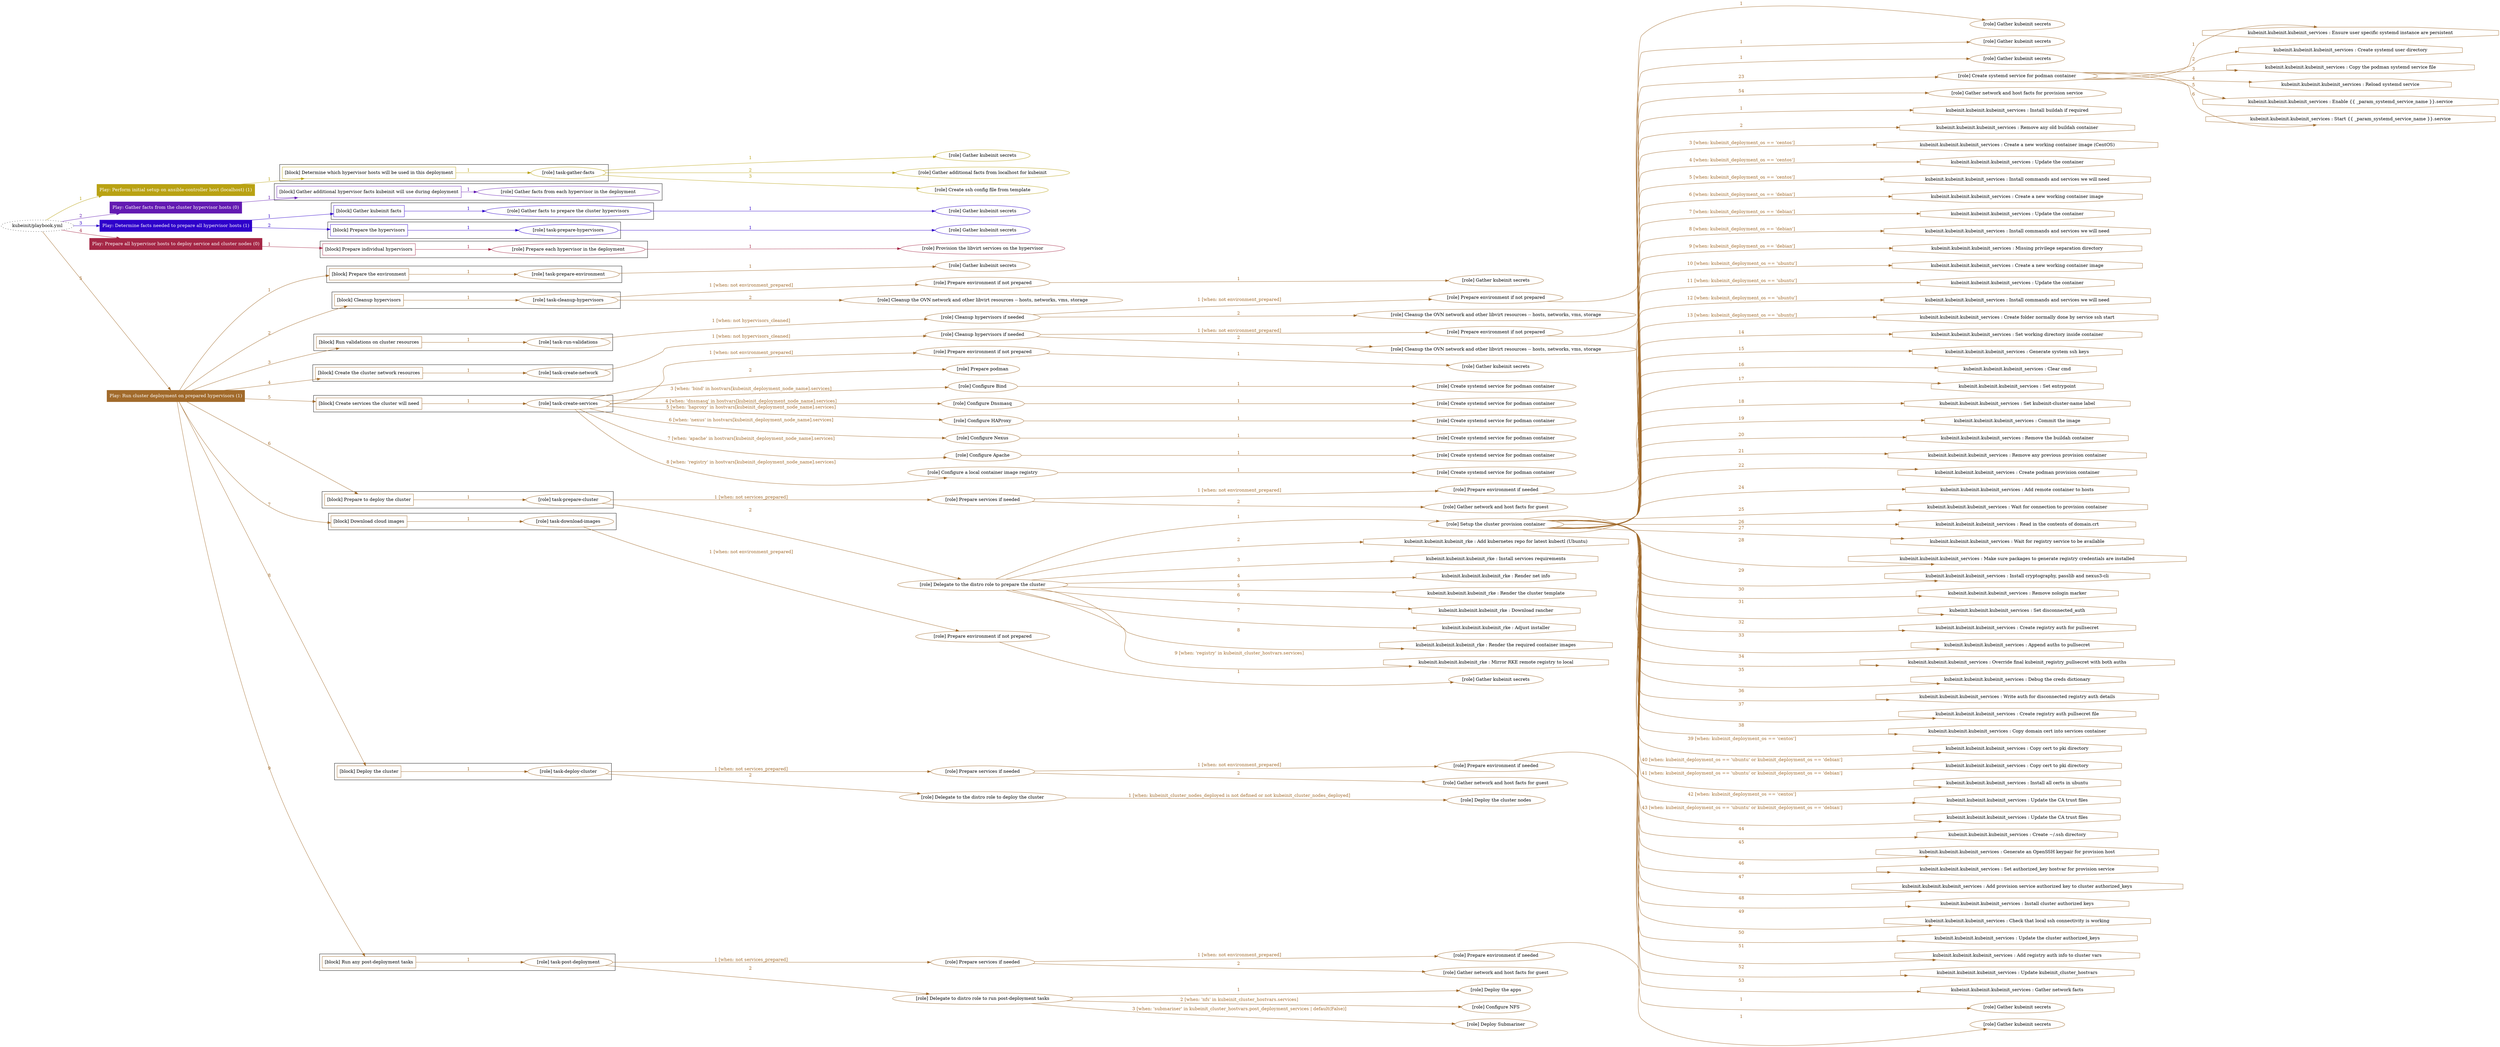 digraph {
	graph [concentrate=true ordering=in rankdir=LR ratio=fill]
	edge [esep=5 sep=10]
	"kubeinit/playbook.yml" [URL="/home/runner/work/kubeinit/kubeinit/kubeinit/playbook.yml" id=playbook_d996168f style=dotted]
	play_2cc9d1bf [label="Play: Perform initial setup on ansible-controller host (localhost) (1)" URL="/home/runner/work/kubeinit/kubeinit/kubeinit/playbook.yml" color="#b9a213" fontcolor="#ffffff" id=play_2cc9d1bf shape=box style=filled tooltip=localhost]
	"kubeinit/playbook.yml" -> play_2cc9d1bf [label="1 " color="#b9a213" fontcolor="#b9a213" id=edge_d0b0fdfc labeltooltip="1 " tooltip="1 "]
	subgraph "Gather kubeinit secrets" {
		role_135952b1 [label="[role] Gather kubeinit secrets" URL="/home/runner/.ansible/collections/ansible_collections/kubeinit/kubeinit/roles/kubeinit_prepare/tasks/build_hypervisors_group.yml" color="#b9a213" id=role_135952b1 tooltip="Gather kubeinit secrets"]
	}
	subgraph "Gather additional facts from localhost for kubeinit" {
		role_ad12544d [label="[role] Gather additional facts from localhost for kubeinit" URL="/home/runner/.ansible/collections/ansible_collections/kubeinit/kubeinit/roles/kubeinit_prepare/tasks/build_hypervisors_group.yml" color="#b9a213" id=role_ad12544d tooltip="Gather additional facts from localhost for kubeinit"]
	}
	subgraph "Create ssh config file from template" {
		role_5c0b5c28 [label="[role] Create ssh config file from template" URL="/home/runner/.ansible/collections/ansible_collections/kubeinit/kubeinit/roles/kubeinit_prepare/tasks/build_hypervisors_group.yml" color="#b9a213" id=role_5c0b5c28 tooltip="Create ssh config file from template"]
	}
	subgraph "task-gather-facts" {
		role_5ebf2e0c [label="[role] task-gather-facts" URL="/home/runner/work/kubeinit/kubeinit/kubeinit/playbook.yml" color="#b9a213" id=role_5ebf2e0c tooltip="task-gather-facts"]
		role_5ebf2e0c -> role_135952b1 [label="1 " color="#b9a213" fontcolor="#b9a213" id=edge_975c9e28 labeltooltip="1 " tooltip="1 "]
		role_5ebf2e0c -> role_ad12544d [label="2 " color="#b9a213" fontcolor="#b9a213" id=edge_e60bca17 labeltooltip="2 " tooltip="2 "]
		role_5ebf2e0c -> role_5c0b5c28 [label="3 " color="#b9a213" fontcolor="#b9a213" id=edge_1c5c2e61 labeltooltip="3 " tooltip="3 "]
	}
	subgraph "Play: Perform initial setup on ansible-controller host (localhost) (1)" {
		play_2cc9d1bf -> block_24299895 [label=1 color="#b9a213" fontcolor="#b9a213" id=edge_321006d0 labeltooltip=1 tooltip=1]
		subgraph cluster_block_24299895 {
			block_24299895 [label="[block] Determine which hypervisor hosts will be used in this deployment" URL="/home/runner/work/kubeinit/kubeinit/kubeinit/playbook.yml" color="#b9a213" id=block_24299895 labeltooltip="Determine which hypervisor hosts will be used in this deployment" shape=box tooltip="Determine which hypervisor hosts will be used in this deployment"]
			block_24299895 -> role_5ebf2e0c [label="1 " color="#b9a213" fontcolor="#b9a213" id=edge_5e0e6c38 labeltooltip="1 " tooltip="1 "]
		}
	}
	play_1fffb095 [label="Play: Gather facts from the cluster hypervisor hosts (0)" URL="/home/runner/work/kubeinit/kubeinit/kubeinit/playbook.yml" color="#631ab2" fontcolor="#ffffff" id=play_1fffb095 shape=box style=filled tooltip="Play: Gather facts from the cluster hypervisor hosts (0)"]
	"kubeinit/playbook.yml" -> play_1fffb095 [label="2 " color="#631ab2" fontcolor="#631ab2" id=edge_48a28270 labeltooltip="2 " tooltip="2 "]
	subgraph "Gather facts from each hypervisor in the deployment" {
		role_28d33257 [label="[role] Gather facts from each hypervisor in the deployment" URL="/home/runner/work/kubeinit/kubeinit/kubeinit/playbook.yml" color="#631ab2" id=role_28d33257 tooltip="Gather facts from each hypervisor in the deployment"]
	}
	subgraph "Play: Gather facts from the cluster hypervisor hosts (0)" {
		play_1fffb095 -> block_141b6baf [label=1 color="#631ab2" fontcolor="#631ab2" id=edge_048ac364 labeltooltip=1 tooltip=1]
		subgraph cluster_block_141b6baf {
			block_141b6baf [label="[block] Gather additional hypervisor facts kubeinit will use during deployment" URL="/home/runner/work/kubeinit/kubeinit/kubeinit/playbook.yml" color="#631ab2" id=block_141b6baf labeltooltip="Gather additional hypervisor facts kubeinit will use during deployment" shape=box tooltip="Gather additional hypervisor facts kubeinit will use during deployment"]
			block_141b6baf -> role_28d33257 [label="1 " color="#631ab2" fontcolor="#631ab2" id=edge_472757dd labeltooltip="1 " tooltip="1 "]
		}
	}
	play_682b0109 [label="Play: Determine facts needed to prepare all hypervisor hosts (1)" URL="/home/runner/work/kubeinit/kubeinit/kubeinit/playbook.yml" color="#2e01cb" fontcolor="#ffffff" id=play_682b0109 shape=box style=filled tooltip=localhost]
	"kubeinit/playbook.yml" -> play_682b0109 [label="3 " color="#2e01cb" fontcolor="#2e01cb" id=edge_f3745fdb labeltooltip="3 " tooltip="3 "]
	subgraph "Gather kubeinit secrets" {
		role_3771ea38 [label="[role] Gather kubeinit secrets" URL="/home/runner/.ansible/collections/ansible_collections/kubeinit/kubeinit/roles/kubeinit_prepare/tasks/gather_kubeinit_facts.yml" color="#2e01cb" id=role_3771ea38 tooltip="Gather kubeinit secrets"]
	}
	subgraph "Gather facts to prepare the cluster hypervisors" {
		role_7e752ac9 [label="[role] Gather facts to prepare the cluster hypervisors" URL="/home/runner/work/kubeinit/kubeinit/kubeinit/playbook.yml" color="#2e01cb" id=role_7e752ac9 tooltip="Gather facts to prepare the cluster hypervisors"]
		role_7e752ac9 -> role_3771ea38 [label="1 " color="#2e01cb" fontcolor="#2e01cb" id=edge_2ee3e433 labeltooltip="1 " tooltip="1 "]
	}
	subgraph "Gather kubeinit secrets" {
		role_bb277d26 [label="[role] Gather kubeinit secrets" URL="/home/runner/.ansible/collections/ansible_collections/kubeinit/kubeinit/roles/kubeinit_prepare/tasks/gather_kubeinit_facts.yml" color="#2e01cb" id=role_bb277d26 tooltip="Gather kubeinit secrets"]
	}
	subgraph "task-prepare-hypervisors" {
		role_67136468 [label="[role] task-prepare-hypervisors" URL="/home/runner/work/kubeinit/kubeinit/kubeinit/playbook.yml" color="#2e01cb" id=role_67136468 tooltip="task-prepare-hypervisors"]
		role_67136468 -> role_bb277d26 [label="1 " color="#2e01cb" fontcolor="#2e01cb" id=edge_69594aec labeltooltip="1 " tooltip="1 "]
	}
	subgraph "Play: Determine facts needed to prepare all hypervisor hosts (1)" {
		play_682b0109 -> block_35e263b8 [label=1 color="#2e01cb" fontcolor="#2e01cb" id=edge_72e84c8f labeltooltip=1 tooltip=1]
		subgraph cluster_block_35e263b8 {
			block_35e263b8 [label="[block] Gather kubeinit facts" URL="/home/runner/work/kubeinit/kubeinit/kubeinit/playbook.yml" color="#2e01cb" id=block_35e263b8 labeltooltip="Gather kubeinit facts" shape=box tooltip="Gather kubeinit facts"]
			block_35e263b8 -> role_7e752ac9 [label="1 " color="#2e01cb" fontcolor="#2e01cb" id=edge_37da9909 labeltooltip="1 " tooltip="1 "]
		}
		play_682b0109 -> block_012afe79 [label=2 color="#2e01cb" fontcolor="#2e01cb" id=edge_c6a33ad9 labeltooltip=2 tooltip=2]
		subgraph cluster_block_012afe79 {
			block_012afe79 [label="[block] Prepare the hypervisors" URL="/home/runner/work/kubeinit/kubeinit/kubeinit/playbook.yml" color="#2e01cb" id=block_012afe79 labeltooltip="Prepare the hypervisors" shape=box tooltip="Prepare the hypervisors"]
			block_012afe79 -> role_67136468 [label="1 " color="#2e01cb" fontcolor="#2e01cb" id=edge_a488c9ef labeltooltip="1 " tooltip="1 "]
		}
	}
	play_f4b686f4 [label="Play: Prepare all hypervisor hosts to deploy service and cluster nodes (0)" URL="/home/runner/work/kubeinit/kubeinit/kubeinit/playbook.yml" color="#a52746" fontcolor="#ffffff" id=play_f4b686f4 shape=box style=filled tooltip="Play: Prepare all hypervisor hosts to deploy service and cluster nodes (0)"]
	"kubeinit/playbook.yml" -> play_f4b686f4 [label="4 " color="#a52746" fontcolor="#a52746" id=edge_bc103c69 labeltooltip="4 " tooltip="4 "]
	subgraph "Provision the libvirt services on the hypervisor" {
		role_c8bbafe4 [label="[role] Provision the libvirt services on the hypervisor" URL="/home/runner/.ansible/collections/ansible_collections/kubeinit/kubeinit/roles/kubeinit_prepare/tasks/prepare_hypervisor.yml" color="#a52746" id=role_c8bbafe4 tooltip="Provision the libvirt services on the hypervisor"]
	}
	subgraph "Prepare each hypervisor in the deployment" {
		role_38e1adc7 [label="[role] Prepare each hypervisor in the deployment" URL="/home/runner/work/kubeinit/kubeinit/kubeinit/playbook.yml" color="#a52746" id=role_38e1adc7 tooltip="Prepare each hypervisor in the deployment"]
		role_38e1adc7 -> role_c8bbafe4 [label="1 " color="#a52746" fontcolor="#a52746" id=edge_6ce238a9 labeltooltip="1 " tooltip="1 "]
	}
	subgraph "Play: Prepare all hypervisor hosts to deploy service and cluster nodes (0)" {
		play_f4b686f4 -> block_926a314b [label=1 color="#a52746" fontcolor="#a52746" id=edge_6d4d3ac5 labeltooltip=1 tooltip=1]
		subgraph cluster_block_926a314b {
			block_926a314b [label="[block] Prepare individual hypervisors" URL="/home/runner/work/kubeinit/kubeinit/kubeinit/playbook.yml" color="#a52746" id=block_926a314b labeltooltip="Prepare individual hypervisors" shape=box tooltip="Prepare individual hypervisors"]
			block_926a314b -> role_38e1adc7 [label="1 " color="#a52746" fontcolor="#a52746" id=edge_be86e21d labeltooltip="1 " tooltip="1 "]
		}
	}
	play_7dfc3313 [label="Play: Run cluster deployment on prepared hypervisors (1)" URL="/home/runner/work/kubeinit/kubeinit/kubeinit/playbook.yml" color="#a16a2b" fontcolor="#ffffff" id=play_7dfc3313 shape=box style=filled tooltip=localhost]
	"kubeinit/playbook.yml" -> play_7dfc3313 [label="5 " color="#a16a2b" fontcolor="#a16a2b" id=edge_7771d680 labeltooltip="5 " tooltip="5 "]
	subgraph "Gather kubeinit secrets" {
		role_01d8f043 [label="[role] Gather kubeinit secrets" URL="/home/runner/.ansible/collections/ansible_collections/kubeinit/kubeinit/roles/kubeinit_prepare/tasks/gather_kubeinit_facts.yml" color="#a16a2b" id=role_01d8f043 tooltip="Gather kubeinit secrets"]
	}
	subgraph "task-prepare-environment" {
		role_852bc345 [label="[role] task-prepare-environment" URL="/home/runner/work/kubeinit/kubeinit/kubeinit/playbook.yml" color="#a16a2b" id=role_852bc345 tooltip="task-prepare-environment"]
		role_852bc345 -> role_01d8f043 [label="1 " color="#a16a2b" fontcolor="#a16a2b" id=edge_89a349e0 labeltooltip="1 " tooltip="1 "]
	}
	subgraph "Gather kubeinit secrets" {
		role_3b505489 [label="[role] Gather kubeinit secrets" URL="/home/runner/.ansible/collections/ansible_collections/kubeinit/kubeinit/roles/kubeinit_prepare/tasks/gather_kubeinit_facts.yml" color="#a16a2b" id=role_3b505489 tooltip="Gather kubeinit secrets"]
	}
	subgraph "Prepare environment if not prepared" {
		role_945daea7 [label="[role] Prepare environment if not prepared" URL="/home/runner/.ansible/collections/ansible_collections/kubeinit/kubeinit/roles/kubeinit_prepare/tasks/cleanup_hypervisors.yml" color="#a16a2b" id=role_945daea7 tooltip="Prepare environment if not prepared"]
		role_945daea7 -> role_3b505489 [label="1 " color="#a16a2b" fontcolor="#a16a2b" id=edge_35faf59a labeltooltip="1 " tooltip="1 "]
	}
	subgraph "Cleanup the OVN network and other libvirt resources -- hosts, networks, vms, storage" {
		role_2628b6e3 [label="[role] Cleanup the OVN network and other libvirt resources -- hosts, networks, vms, storage" URL="/home/runner/.ansible/collections/ansible_collections/kubeinit/kubeinit/roles/kubeinit_prepare/tasks/cleanup_hypervisors.yml" color="#a16a2b" id=role_2628b6e3 tooltip="Cleanup the OVN network and other libvirt resources -- hosts, networks, vms, storage"]
	}
	subgraph "task-cleanup-hypervisors" {
		role_a9cb6baa [label="[role] task-cleanup-hypervisors" URL="/home/runner/work/kubeinit/kubeinit/kubeinit/playbook.yml" color="#a16a2b" id=role_a9cb6baa tooltip="task-cleanup-hypervisors"]
		role_a9cb6baa -> role_945daea7 [label="1 [when: not environment_prepared]" color="#a16a2b" fontcolor="#a16a2b" id=edge_f08a971d labeltooltip="1 [when: not environment_prepared]" tooltip="1 [when: not environment_prepared]"]
		role_a9cb6baa -> role_2628b6e3 [label="2 " color="#a16a2b" fontcolor="#a16a2b" id=edge_df470b79 labeltooltip="2 " tooltip="2 "]
	}
	subgraph "Gather kubeinit secrets" {
		role_6c4845f6 [label="[role] Gather kubeinit secrets" URL="/home/runner/.ansible/collections/ansible_collections/kubeinit/kubeinit/roles/kubeinit_prepare/tasks/gather_kubeinit_facts.yml" color="#a16a2b" id=role_6c4845f6 tooltip="Gather kubeinit secrets"]
	}
	subgraph "Prepare environment if not prepared" {
		role_aaa9db6c [label="[role] Prepare environment if not prepared" URL="/home/runner/.ansible/collections/ansible_collections/kubeinit/kubeinit/roles/kubeinit_prepare/tasks/cleanup_hypervisors.yml" color="#a16a2b" id=role_aaa9db6c tooltip="Prepare environment if not prepared"]
		role_aaa9db6c -> role_6c4845f6 [label="1 " color="#a16a2b" fontcolor="#a16a2b" id=edge_29278cf0 labeltooltip="1 " tooltip="1 "]
	}
	subgraph "Cleanup the OVN network and other libvirt resources -- hosts, networks, vms, storage" {
		role_da709cad [label="[role] Cleanup the OVN network and other libvirt resources -- hosts, networks, vms, storage" URL="/home/runner/.ansible/collections/ansible_collections/kubeinit/kubeinit/roles/kubeinit_prepare/tasks/cleanup_hypervisors.yml" color="#a16a2b" id=role_da709cad tooltip="Cleanup the OVN network and other libvirt resources -- hosts, networks, vms, storage"]
	}
	subgraph "Cleanup hypervisors if needed" {
		role_e549365a [label="[role] Cleanup hypervisors if needed" URL="/home/runner/.ansible/collections/ansible_collections/kubeinit/kubeinit/roles/kubeinit_validations/tasks/main.yml" color="#a16a2b" id=role_e549365a tooltip="Cleanup hypervisors if needed"]
		role_e549365a -> role_aaa9db6c [label="1 [when: not environment_prepared]" color="#a16a2b" fontcolor="#a16a2b" id=edge_8b632bbb labeltooltip="1 [when: not environment_prepared]" tooltip="1 [when: not environment_prepared]"]
		role_e549365a -> role_da709cad [label="2 " color="#a16a2b" fontcolor="#a16a2b" id=edge_76f2db30 labeltooltip="2 " tooltip="2 "]
	}
	subgraph "task-run-validations" {
		role_91a48db4 [label="[role] task-run-validations" URL="/home/runner/work/kubeinit/kubeinit/kubeinit/playbook.yml" color="#a16a2b" id=role_91a48db4 tooltip="task-run-validations"]
		role_91a48db4 -> role_e549365a [label="1 [when: not hypervisors_cleaned]" color="#a16a2b" fontcolor="#a16a2b" id=edge_bec80672 labeltooltip="1 [when: not hypervisors_cleaned]" tooltip="1 [when: not hypervisors_cleaned]"]
	}
	subgraph "Gather kubeinit secrets" {
		role_a83baa5c [label="[role] Gather kubeinit secrets" URL="/home/runner/.ansible/collections/ansible_collections/kubeinit/kubeinit/roles/kubeinit_prepare/tasks/gather_kubeinit_facts.yml" color="#a16a2b" id=role_a83baa5c tooltip="Gather kubeinit secrets"]
	}
	subgraph "Prepare environment if not prepared" {
		role_ba6854d9 [label="[role] Prepare environment if not prepared" URL="/home/runner/.ansible/collections/ansible_collections/kubeinit/kubeinit/roles/kubeinit_prepare/tasks/cleanup_hypervisors.yml" color="#a16a2b" id=role_ba6854d9 tooltip="Prepare environment if not prepared"]
		role_ba6854d9 -> role_a83baa5c [label="1 " color="#a16a2b" fontcolor="#a16a2b" id=edge_df69e876 labeltooltip="1 " tooltip="1 "]
	}
	subgraph "Cleanup the OVN network and other libvirt resources -- hosts, networks, vms, storage" {
		role_5b6cda92 [label="[role] Cleanup the OVN network and other libvirt resources -- hosts, networks, vms, storage" URL="/home/runner/.ansible/collections/ansible_collections/kubeinit/kubeinit/roles/kubeinit_prepare/tasks/cleanup_hypervisors.yml" color="#a16a2b" id=role_5b6cda92 tooltip="Cleanup the OVN network and other libvirt resources -- hosts, networks, vms, storage"]
	}
	subgraph "Cleanup hypervisors if needed" {
		role_c2fb2d5a [label="[role] Cleanup hypervisors if needed" URL="/home/runner/.ansible/collections/ansible_collections/kubeinit/kubeinit/roles/kubeinit_libvirt/tasks/create_network.yml" color="#a16a2b" id=role_c2fb2d5a tooltip="Cleanup hypervisors if needed"]
		role_c2fb2d5a -> role_ba6854d9 [label="1 [when: not environment_prepared]" color="#a16a2b" fontcolor="#a16a2b" id=edge_84c79c3c labeltooltip="1 [when: not environment_prepared]" tooltip="1 [when: not environment_prepared]"]
		role_c2fb2d5a -> role_5b6cda92 [label="2 " color="#a16a2b" fontcolor="#a16a2b" id=edge_f052d0a6 labeltooltip="2 " tooltip="2 "]
	}
	subgraph "task-create-network" {
		role_657e1448 [label="[role] task-create-network" URL="/home/runner/work/kubeinit/kubeinit/kubeinit/playbook.yml" color="#a16a2b" id=role_657e1448 tooltip="task-create-network"]
		role_657e1448 -> role_c2fb2d5a [label="1 [when: not hypervisors_cleaned]" color="#a16a2b" fontcolor="#a16a2b" id=edge_be1c61fa labeltooltip="1 [when: not hypervisors_cleaned]" tooltip="1 [when: not hypervisors_cleaned]"]
	}
	subgraph "Gather kubeinit secrets" {
		role_2664a49b [label="[role] Gather kubeinit secrets" URL="/home/runner/.ansible/collections/ansible_collections/kubeinit/kubeinit/roles/kubeinit_prepare/tasks/gather_kubeinit_facts.yml" color="#a16a2b" id=role_2664a49b tooltip="Gather kubeinit secrets"]
	}
	subgraph "Prepare environment if not prepared" {
		role_88afbb62 [label="[role] Prepare environment if not prepared" URL="/home/runner/.ansible/collections/ansible_collections/kubeinit/kubeinit/roles/kubeinit_services/tasks/main.yml" color="#a16a2b" id=role_88afbb62 tooltip="Prepare environment if not prepared"]
		role_88afbb62 -> role_2664a49b [label="1 " color="#a16a2b" fontcolor="#a16a2b" id=edge_90a15262 labeltooltip="1 " tooltip="1 "]
	}
	subgraph "Prepare podman" {
		role_ca8943c0 [label="[role] Prepare podman" URL="/home/runner/.ansible/collections/ansible_collections/kubeinit/kubeinit/roles/kubeinit_services/tasks/00_create_service_pod.yml" color="#a16a2b" id=role_ca8943c0 tooltip="Prepare podman"]
	}
	subgraph "Create systemd service for podman container" {
		role_9c6794da [label="[role] Create systemd service for podman container" URL="/home/runner/.ansible/collections/ansible_collections/kubeinit/kubeinit/roles/kubeinit_bind/tasks/main.yml" color="#a16a2b" id=role_9c6794da tooltip="Create systemd service for podman container"]
	}
	subgraph "Configure Bind" {
		role_2bd6b6a1 [label="[role] Configure Bind" URL="/home/runner/.ansible/collections/ansible_collections/kubeinit/kubeinit/roles/kubeinit_services/tasks/start_services_containers.yml" color="#a16a2b" id=role_2bd6b6a1 tooltip="Configure Bind"]
		role_2bd6b6a1 -> role_9c6794da [label="1 " color="#a16a2b" fontcolor="#a16a2b" id=edge_26500857 labeltooltip="1 " tooltip="1 "]
	}
	subgraph "Create systemd service for podman container" {
		role_5829d631 [label="[role] Create systemd service for podman container" URL="/home/runner/.ansible/collections/ansible_collections/kubeinit/kubeinit/roles/kubeinit_dnsmasq/tasks/main.yml" color="#a16a2b" id=role_5829d631 tooltip="Create systemd service for podman container"]
	}
	subgraph "Configure Dnsmasq" {
		role_e4c35bec [label="[role] Configure Dnsmasq" URL="/home/runner/.ansible/collections/ansible_collections/kubeinit/kubeinit/roles/kubeinit_services/tasks/start_services_containers.yml" color="#a16a2b" id=role_e4c35bec tooltip="Configure Dnsmasq"]
		role_e4c35bec -> role_5829d631 [label="1 " color="#a16a2b" fontcolor="#a16a2b" id=edge_a60a676f labeltooltip="1 " tooltip="1 "]
	}
	subgraph "Create systemd service for podman container" {
		role_a6a50ccc [label="[role] Create systemd service for podman container" URL="/home/runner/.ansible/collections/ansible_collections/kubeinit/kubeinit/roles/kubeinit_haproxy/tasks/main.yml" color="#a16a2b" id=role_a6a50ccc tooltip="Create systemd service for podman container"]
	}
	subgraph "Configure HAProxy" {
		role_9496b817 [label="[role] Configure HAProxy" URL="/home/runner/.ansible/collections/ansible_collections/kubeinit/kubeinit/roles/kubeinit_services/tasks/start_services_containers.yml" color="#a16a2b" id=role_9496b817 tooltip="Configure HAProxy"]
		role_9496b817 -> role_a6a50ccc [label="1 " color="#a16a2b" fontcolor="#a16a2b" id=edge_ee96b08e labeltooltip="1 " tooltip="1 "]
	}
	subgraph "Create systemd service for podman container" {
		role_decc0ebe [label="[role] Create systemd service for podman container" URL="/home/runner/.ansible/collections/ansible_collections/kubeinit/kubeinit/roles/kubeinit_nexus/tasks/main.yml" color="#a16a2b" id=role_decc0ebe tooltip="Create systemd service for podman container"]
	}
	subgraph "Configure Nexus" {
		role_058697c2 [label="[role] Configure Nexus" URL="/home/runner/.ansible/collections/ansible_collections/kubeinit/kubeinit/roles/kubeinit_services/tasks/start_services_containers.yml" color="#a16a2b" id=role_058697c2 tooltip="Configure Nexus"]
		role_058697c2 -> role_decc0ebe [label="1 " color="#a16a2b" fontcolor="#a16a2b" id=edge_d75ed9e1 labeltooltip="1 " tooltip="1 "]
	}
	subgraph "Create systemd service for podman container" {
		role_1729174a [label="[role] Create systemd service for podman container" URL="/home/runner/.ansible/collections/ansible_collections/kubeinit/kubeinit/roles/kubeinit_apache/tasks/main.yml" color="#a16a2b" id=role_1729174a tooltip="Create systemd service for podman container"]
	}
	subgraph "Configure Apache" {
		role_a070877b [label="[role] Configure Apache" URL="/home/runner/.ansible/collections/ansible_collections/kubeinit/kubeinit/roles/kubeinit_services/tasks/start_services_containers.yml" color="#a16a2b" id=role_a070877b tooltip="Configure Apache"]
		role_a070877b -> role_1729174a [label="1 " color="#a16a2b" fontcolor="#a16a2b" id=edge_cb2f3774 labeltooltip="1 " tooltip="1 "]
	}
	subgraph "Create systemd service for podman container" {
		role_34a97a1f [label="[role] Create systemd service for podman container" URL="/home/runner/.ansible/collections/ansible_collections/kubeinit/kubeinit/roles/kubeinit_registry/tasks/main.yml" color="#a16a2b" id=role_34a97a1f tooltip="Create systemd service for podman container"]
	}
	subgraph "Configure a local container image registry" {
		role_01995113 [label="[role] Configure a local container image registry" URL="/home/runner/.ansible/collections/ansible_collections/kubeinit/kubeinit/roles/kubeinit_services/tasks/start_services_containers.yml" color="#a16a2b" id=role_01995113 tooltip="Configure a local container image registry"]
		role_01995113 -> role_34a97a1f [label="1 " color="#a16a2b" fontcolor="#a16a2b" id=edge_961a65cd labeltooltip="1 " tooltip="1 "]
	}
	subgraph "task-create-services" {
		role_e246c554 [label="[role] task-create-services" URL="/home/runner/work/kubeinit/kubeinit/kubeinit/playbook.yml" color="#a16a2b" id=role_e246c554 tooltip="task-create-services"]
		role_e246c554 -> role_88afbb62 [label="1 [when: not environment_prepared]" color="#a16a2b" fontcolor="#a16a2b" id=edge_fc4434eb labeltooltip="1 [when: not environment_prepared]" tooltip="1 [when: not environment_prepared]"]
		role_e246c554 -> role_ca8943c0 [label="2 " color="#a16a2b" fontcolor="#a16a2b" id=edge_7e560ef2 labeltooltip="2 " tooltip="2 "]
		role_e246c554 -> role_2bd6b6a1 [label="3 [when: 'bind' in hostvars[kubeinit_deployment_node_name].services]" color="#a16a2b" fontcolor="#a16a2b" id=edge_0b4186a0 labeltooltip="3 [when: 'bind' in hostvars[kubeinit_deployment_node_name].services]" tooltip="3 [when: 'bind' in hostvars[kubeinit_deployment_node_name].services]"]
		role_e246c554 -> role_e4c35bec [label="4 [when: 'dnsmasq' in hostvars[kubeinit_deployment_node_name].services]" color="#a16a2b" fontcolor="#a16a2b" id=edge_fb73c4df labeltooltip="4 [when: 'dnsmasq' in hostvars[kubeinit_deployment_node_name].services]" tooltip="4 [when: 'dnsmasq' in hostvars[kubeinit_deployment_node_name].services]"]
		role_e246c554 -> role_9496b817 [label="5 [when: 'haproxy' in hostvars[kubeinit_deployment_node_name].services]" color="#a16a2b" fontcolor="#a16a2b" id=edge_5a1bfd2f labeltooltip="5 [when: 'haproxy' in hostvars[kubeinit_deployment_node_name].services]" tooltip="5 [when: 'haproxy' in hostvars[kubeinit_deployment_node_name].services]"]
		role_e246c554 -> role_058697c2 [label="6 [when: 'nexus' in hostvars[kubeinit_deployment_node_name].services]" color="#a16a2b" fontcolor="#a16a2b" id=edge_9c8c8a6e labeltooltip="6 [when: 'nexus' in hostvars[kubeinit_deployment_node_name].services]" tooltip="6 [when: 'nexus' in hostvars[kubeinit_deployment_node_name].services]"]
		role_e246c554 -> role_a070877b [label="7 [when: 'apache' in hostvars[kubeinit_deployment_node_name].services]" color="#a16a2b" fontcolor="#a16a2b" id=edge_f3c9f9fb labeltooltip="7 [when: 'apache' in hostvars[kubeinit_deployment_node_name].services]" tooltip="7 [when: 'apache' in hostvars[kubeinit_deployment_node_name].services]"]
		role_e246c554 -> role_01995113 [label="8 [when: 'registry' in hostvars[kubeinit_deployment_node_name].services]" color="#a16a2b" fontcolor="#a16a2b" id=edge_dd244651 labeltooltip="8 [when: 'registry' in hostvars[kubeinit_deployment_node_name].services]" tooltip="8 [when: 'registry' in hostvars[kubeinit_deployment_node_name].services]"]
	}
	subgraph "Gather kubeinit secrets" {
		role_cc3d044d [label="[role] Gather kubeinit secrets" URL="/home/runner/.ansible/collections/ansible_collections/kubeinit/kubeinit/roles/kubeinit_prepare/tasks/gather_kubeinit_facts.yml" color="#a16a2b" id=role_cc3d044d tooltip="Gather kubeinit secrets"]
	}
	subgraph "Prepare environment if needed" {
		role_302ff82e [label="[role] Prepare environment if needed" URL="/home/runner/.ansible/collections/ansible_collections/kubeinit/kubeinit/roles/kubeinit_services/tasks/prepare_services.yml" color="#a16a2b" id=role_302ff82e tooltip="Prepare environment if needed"]
		role_302ff82e -> role_cc3d044d [label="1 " color="#a16a2b" fontcolor="#a16a2b" id=edge_7b44351b labeltooltip="1 " tooltip="1 "]
	}
	subgraph "Gather network and host facts for guest" {
		role_bbefcc1a [label="[role] Gather network and host facts for guest" URL="/home/runner/.ansible/collections/ansible_collections/kubeinit/kubeinit/roles/kubeinit_services/tasks/prepare_services.yml" color="#a16a2b" id=role_bbefcc1a tooltip="Gather network and host facts for guest"]
	}
	subgraph "Prepare services if needed" {
		role_b8e78b3e [label="[role] Prepare services if needed" URL="/home/runner/.ansible/collections/ansible_collections/kubeinit/kubeinit/roles/kubeinit_prepare/tasks/prepare_cluster.yml" color="#a16a2b" id=role_b8e78b3e tooltip="Prepare services if needed"]
		role_b8e78b3e -> role_302ff82e [label="1 [when: not environment_prepared]" color="#a16a2b" fontcolor="#a16a2b" id=edge_f2fca03b labeltooltip="1 [when: not environment_prepared]" tooltip="1 [when: not environment_prepared]"]
		role_b8e78b3e -> role_bbefcc1a [label="2 " color="#a16a2b" fontcolor="#a16a2b" id=edge_488d97ab labeltooltip="2 " tooltip="2 "]
	}
	subgraph "Create systemd service for podman container" {
		role_4d5d3fe8 [label="[role] Create systemd service for podman container" URL="/home/runner/.ansible/collections/ansible_collections/kubeinit/kubeinit/roles/kubeinit_services/tasks/create_provision_container.yml" color="#a16a2b" id=role_4d5d3fe8 tooltip="Create systemd service for podman container"]
		task_6e504736 [label="kubeinit.kubeinit.kubeinit_services : Ensure user specific systemd instance are persistent" URL="/home/runner/.ansible/collections/ansible_collections/kubeinit/kubeinit/roles/kubeinit_services/tasks/create_managed_service.yml" color="#a16a2b" id=task_6e504736 shape=octagon tooltip="kubeinit.kubeinit.kubeinit_services : Ensure user specific systemd instance are persistent"]
		role_4d5d3fe8 -> task_6e504736 [label="1 " color="#a16a2b" fontcolor="#a16a2b" id=edge_8446b6e1 labeltooltip="1 " tooltip="1 "]
		task_18bcaecd [label="kubeinit.kubeinit.kubeinit_services : Create systemd user directory" URL="/home/runner/.ansible/collections/ansible_collections/kubeinit/kubeinit/roles/kubeinit_services/tasks/create_managed_service.yml" color="#a16a2b" id=task_18bcaecd shape=octagon tooltip="kubeinit.kubeinit.kubeinit_services : Create systemd user directory"]
		role_4d5d3fe8 -> task_18bcaecd [label="2 " color="#a16a2b" fontcolor="#a16a2b" id=edge_bedbd937 labeltooltip="2 " tooltip="2 "]
		task_cf04bbfc [label="kubeinit.kubeinit.kubeinit_services : Copy the podman systemd service file" URL="/home/runner/.ansible/collections/ansible_collections/kubeinit/kubeinit/roles/kubeinit_services/tasks/create_managed_service.yml" color="#a16a2b" id=task_cf04bbfc shape=octagon tooltip="kubeinit.kubeinit.kubeinit_services : Copy the podman systemd service file"]
		role_4d5d3fe8 -> task_cf04bbfc [label="3 " color="#a16a2b" fontcolor="#a16a2b" id=edge_5f6fb8ee labeltooltip="3 " tooltip="3 "]
		task_c0cc594a [label="kubeinit.kubeinit.kubeinit_services : Reload systemd service" URL="/home/runner/.ansible/collections/ansible_collections/kubeinit/kubeinit/roles/kubeinit_services/tasks/create_managed_service.yml" color="#a16a2b" id=task_c0cc594a shape=octagon tooltip="kubeinit.kubeinit.kubeinit_services : Reload systemd service"]
		role_4d5d3fe8 -> task_c0cc594a [label="4 " color="#a16a2b" fontcolor="#a16a2b" id=edge_5ff27a35 labeltooltip="4 " tooltip="4 "]
		task_a441177a [label="kubeinit.kubeinit.kubeinit_services : Enable {{ _param_systemd_service_name }}.service" URL="/home/runner/.ansible/collections/ansible_collections/kubeinit/kubeinit/roles/kubeinit_services/tasks/create_managed_service.yml" color="#a16a2b" id=task_a441177a shape=octagon tooltip="kubeinit.kubeinit.kubeinit_services : Enable {{ _param_systemd_service_name }}.service"]
		role_4d5d3fe8 -> task_a441177a [label="5 " color="#a16a2b" fontcolor="#a16a2b" id=edge_5a0af2d6 labeltooltip="5 " tooltip="5 "]
		task_17ee61a2 [label="kubeinit.kubeinit.kubeinit_services : Start {{ _param_systemd_service_name }}.service" URL="/home/runner/.ansible/collections/ansible_collections/kubeinit/kubeinit/roles/kubeinit_services/tasks/create_managed_service.yml" color="#a16a2b" id=task_17ee61a2 shape=octagon tooltip="kubeinit.kubeinit.kubeinit_services : Start {{ _param_systemd_service_name }}.service"]
		role_4d5d3fe8 -> task_17ee61a2 [label="6 " color="#a16a2b" fontcolor="#a16a2b" id=edge_d7287a21 labeltooltip="6 " tooltip="6 "]
	}
	subgraph "Gather network and host facts for provision service" {
		role_a09f7878 [label="[role] Gather network and host facts for provision service" URL="/home/runner/.ansible/collections/ansible_collections/kubeinit/kubeinit/roles/kubeinit_services/tasks/create_provision_container.yml" color="#a16a2b" id=role_a09f7878 tooltip="Gather network and host facts for provision service"]
	}
	subgraph "Setup the cluster provision container" {
		role_4531219d [label="[role] Setup the cluster provision container" URL="/home/runner/.ansible/collections/ansible_collections/kubeinit/kubeinit/roles/kubeinit_rke/tasks/prepare_cluster.yml" color="#a16a2b" id=role_4531219d tooltip="Setup the cluster provision container"]
		task_f9c189aa [label="kubeinit.kubeinit.kubeinit_services : Install buildah if required" URL="/home/runner/.ansible/collections/ansible_collections/kubeinit/kubeinit/roles/kubeinit_services/tasks/create_provision_container.yml" color="#a16a2b" id=task_f9c189aa shape=octagon tooltip="kubeinit.kubeinit.kubeinit_services : Install buildah if required"]
		role_4531219d -> task_f9c189aa [label="1 " color="#a16a2b" fontcolor="#a16a2b" id=edge_7bdf8262 labeltooltip="1 " tooltip="1 "]
		task_6d0befb3 [label="kubeinit.kubeinit.kubeinit_services : Remove any old buildah container" URL="/home/runner/.ansible/collections/ansible_collections/kubeinit/kubeinit/roles/kubeinit_services/tasks/create_provision_container.yml" color="#a16a2b" id=task_6d0befb3 shape=octagon tooltip="kubeinit.kubeinit.kubeinit_services : Remove any old buildah container"]
		role_4531219d -> task_6d0befb3 [label="2 " color="#a16a2b" fontcolor="#a16a2b" id=edge_696562a9 labeltooltip="2 " tooltip="2 "]
		task_54eee97c [label="kubeinit.kubeinit.kubeinit_services : Create a new working container image (CentOS)" URL="/home/runner/.ansible/collections/ansible_collections/kubeinit/kubeinit/roles/kubeinit_services/tasks/create_provision_container.yml" color="#a16a2b" id=task_54eee97c shape=octagon tooltip="kubeinit.kubeinit.kubeinit_services : Create a new working container image (CentOS)"]
		role_4531219d -> task_54eee97c [label="3 [when: kubeinit_deployment_os == 'centos']" color="#a16a2b" fontcolor="#a16a2b" id=edge_de01901d labeltooltip="3 [when: kubeinit_deployment_os == 'centos']" tooltip="3 [when: kubeinit_deployment_os == 'centos']"]
		task_1ad8c413 [label="kubeinit.kubeinit.kubeinit_services : Update the container" URL="/home/runner/.ansible/collections/ansible_collections/kubeinit/kubeinit/roles/kubeinit_services/tasks/create_provision_container.yml" color="#a16a2b" id=task_1ad8c413 shape=octagon tooltip="kubeinit.kubeinit.kubeinit_services : Update the container"]
		role_4531219d -> task_1ad8c413 [label="4 [when: kubeinit_deployment_os == 'centos']" color="#a16a2b" fontcolor="#a16a2b" id=edge_4d4fdcaf labeltooltip="4 [when: kubeinit_deployment_os == 'centos']" tooltip="4 [when: kubeinit_deployment_os == 'centos']"]
		task_19f3b10c [label="kubeinit.kubeinit.kubeinit_services : Install commands and services we will need" URL="/home/runner/.ansible/collections/ansible_collections/kubeinit/kubeinit/roles/kubeinit_services/tasks/create_provision_container.yml" color="#a16a2b" id=task_19f3b10c shape=octagon tooltip="kubeinit.kubeinit.kubeinit_services : Install commands and services we will need"]
		role_4531219d -> task_19f3b10c [label="5 [when: kubeinit_deployment_os == 'centos']" color="#a16a2b" fontcolor="#a16a2b" id=edge_3723ba29 labeltooltip="5 [when: kubeinit_deployment_os == 'centos']" tooltip="5 [when: kubeinit_deployment_os == 'centos']"]
		task_152cc026 [label="kubeinit.kubeinit.kubeinit_services : Create a new working container image" URL="/home/runner/.ansible/collections/ansible_collections/kubeinit/kubeinit/roles/kubeinit_services/tasks/create_provision_container.yml" color="#a16a2b" id=task_152cc026 shape=octagon tooltip="kubeinit.kubeinit.kubeinit_services : Create a new working container image"]
		role_4531219d -> task_152cc026 [label="6 [when: kubeinit_deployment_os == 'debian']" color="#a16a2b" fontcolor="#a16a2b" id=edge_63d77b39 labeltooltip="6 [when: kubeinit_deployment_os == 'debian']" tooltip="6 [when: kubeinit_deployment_os == 'debian']"]
		task_b729cc94 [label="kubeinit.kubeinit.kubeinit_services : Update the container" URL="/home/runner/.ansible/collections/ansible_collections/kubeinit/kubeinit/roles/kubeinit_services/tasks/create_provision_container.yml" color="#a16a2b" id=task_b729cc94 shape=octagon tooltip="kubeinit.kubeinit.kubeinit_services : Update the container"]
		role_4531219d -> task_b729cc94 [label="7 [when: kubeinit_deployment_os == 'debian']" color="#a16a2b" fontcolor="#a16a2b" id=edge_375049cf labeltooltip="7 [when: kubeinit_deployment_os == 'debian']" tooltip="7 [when: kubeinit_deployment_os == 'debian']"]
		task_3ffbe26e [label="kubeinit.kubeinit.kubeinit_services : Install commands and services we will need" URL="/home/runner/.ansible/collections/ansible_collections/kubeinit/kubeinit/roles/kubeinit_services/tasks/create_provision_container.yml" color="#a16a2b" id=task_3ffbe26e shape=octagon tooltip="kubeinit.kubeinit.kubeinit_services : Install commands and services we will need"]
		role_4531219d -> task_3ffbe26e [label="8 [when: kubeinit_deployment_os == 'debian']" color="#a16a2b" fontcolor="#a16a2b" id=edge_09a74dee labeltooltip="8 [when: kubeinit_deployment_os == 'debian']" tooltip="8 [when: kubeinit_deployment_os == 'debian']"]
		task_b915c188 [label="kubeinit.kubeinit.kubeinit_services : Missing privilege separation directory" URL="/home/runner/.ansible/collections/ansible_collections/kubeinit/kubeinit/roles/kubeinit_services/tasks/create_provision_container.yml" color="#a16a2b" id=task_b915c188 shape=octagon tooltip="kubeinit.kubeinit.kubeinit_services : Missing privilege separation directory"]
		role_4531219d -> task_b915c188 [label="9 [when: kubeinit_deployment_os == 'debian']" color="#a16a2b" fontcolor="#a16a2b" id=edge_acd9ba31 labeltooltip="9 [when: kubeinit_deployment_os == 'debian']" tooltip="9 [when: kubeinit_deployment_os == 'debian']"]
		task_f069dfbb [label="kubeinit.kubeinit.kubeinit_services : Create a new working container image" URL="/home/runner/.ansible/collections/ansible_collections/kubeinit/kubeinit/roles/kubeinit_services/tasks/create_provision_container.yml" color="#a16a2b" id=task_f069dfbb shape=octagon tooltip="kubeinit.kubeinit.kubeinit_services : Create a new working container image"]
		role_4531219d -> task_f069dfbb [label="10 [when: kubeinit_deployment_os == 'ubuntu']" color="#a16a2b" fontcolor="#a16a2b" id=edge_d5acb16d labeltooltip="10 [when: kubeinit_deployment_os == 'ubuntu']" tooltip="10 [when: kubeinit_deployment_os == 'ubuntu']"]
		task_e176ab24 [label="kubeinit.kubeinit.kubeinit_services : Update the container" URL="/home/runner/.ansible/collections/ansible_collections/kubeinit/kubeinit/roles/kubeinit_services/tasks/create_provision_container.yml" color="#a16a2b" id=task_e176ab24 shape=octagon tooltip="kubeinit.kubeinit.kubeinit_services : Update the container"]
		role_4531219d -> task_e176ab24 [label="11 [when: kubeinit_deployment_os == 'ubuntu']" color="#a16a2b" fontcolor="#a16a2b" id=edge_b5fd66e9 labeltooltip="11 [when: kubeinit_deployment_os == 'ubuntu']" tooltip="11 [when: kubeinit_deployment_os == 'ubuntu']"]
		task_83913d43 [label="kubeinit.kubeinit.kubeinit_services : Install commands and services we will need" URL="/home/runner/.ansible/collections/ansible_collections/kubeinit/kubeinit/roles/kubeinit_services/tasks/create_provision_container.yml" color="#a16a2b" id=task_83913d43 shape=octagon tooltip="kubeinit.kubeinit.kubeinit_services : Install commands and services we will need"]
		role_4531219d -> task_83913d43 [label="12 [when: kubeinit_deployment_os == 'ubuntu']" color="#a16a2b" fontcolor="#a16a2b" id=edge_475747d8 labeltooltip="12 [when: kubeinit_deployment_os == 'ubuntu']" tooltip="12 [when: kubeinit_deployment_os == 'ubuntu']"]
		task_43b27ce3 [label="kubeinit.kubeinit.kubeinit_services : Create folder normally done by service ssh start" URL="/home/runner/.ansible/collections/ansible_collections/kubeinit/kubeinit/roles/kubeinit_services/tasks/create_provision_container.yml" color="#a16a2b" id=task_43b27ce3 shape=octagon tooltip="kubeinit.kubeinit.kubeinit_services : Create folder normally done by service ssh start"]
		role_4531219d -> task_43b27ce3 [label="13 [when: kubeinit_deployment_os == 'ubuntu']" color="#a16a2b" fontcolor="#a16a2b" id=edge_26e5db20 labeltooltip="13 [when: kubeinit_deployment_os == 'ubuntu']" tooltip="13 [when: kubeinit_deployment_os == 'ubuntu']"]
		task_b4e51cb7 [label="kubeinit.kubeinit.kubeinit_services : Set working directory inside container" URL="/home/runner/.ansible/collections/ansible_collections/kubeinit/kubeinit/roles/kubeinit_services/tasks/create_provision_container.yml" color="#a16a2b" id=task_b4e51cb7 shape=octagon tooltip="kubeinit.kubeinit.kubeinit_services : Set working directory inside container"]
		role_4531219d -> task_b4e51cb7 [label="14 " color="#a16a2b" fontcolor="#a16a2b" id=edge_e2081a06 labeltooltip="14 " tooltip="14 "]
		task_019f1ccd [label="kubeinit.kubeinit.kubeinit_services : Generate system ssh keys" URL="/home/runner/.ansible/collections/ansible_collections/kubeinit/kubeinit/roles/kubeinit_services/tasks/create_provision_container.yml" color="#a16a2b" id=task_019f1ccd shape=octagon tooltip="kubeinit.kubeinit.kubeinit_services : Generate system ssh keys"]
		role_4531219d -> task_019f1ccd [label="15 " color="#a16a2b" fontcolor="#a16a2b" id=edge_1cfa4e34 labeltooltip="15 " tooltip="15 "]
		task_1a34fe4a [label="kubeinit.kubeinit.kubeinit_services : Clear cmd" URL="/home/runner/.ansible/collections/ansible_collections/kubeinit/kubeinit/roles/kubeinit_services/tasks/create_provision_container.yml" color="#a16a2b" id=task_1a34fe4a shape=octagon tooltip="kubeinit.kubeinit.kubeinit_services : Clear cmd"]
		role_4531219d -> task_1a34fe4a [label="16 " color="#a16a2b" fontcolor="#a16a2b" id=edge_4272eb5f labeltooltip="16 " tooltip="16 "]
		task_b68cf164 [label="kubeinit.kubeinit.kubeinit_services : Set entrypoint" URL="/home/runner/.ansible/collections/ansible_collections/kubeinit/kubeinit/roles/kubeinit_services/tasks/create_provision_container.yml" color="#a16a2b" id=task_b68cf164 shape=octagon tooltip="kubeinit.kubeinit.kubeinit_services : Set entrypoint"]
		role_4531219d -> task_b68cf164 [label="17 " color="#a16a2b" fontcolor="#a16a2b" id=edge_8fcde955 labeltooltip="17 " tooltip="17 "]
		task_1e2f9b52 [label="kubeinit.kubeinit.kubeinit_services : Set kubeinit-cluster-name label" URL="/home/runner/.ansible/collections/ansible_collections/kubeinit/kubeinit/roles/kubeinit_services/tasks/create_provision_container.yml" color="#a16a2b" id=task_1e2f9b52 shape=octagon tooltip="kubeinit.kubeinit.kubeinit_services : Set kubeinit-cluster-name label"]
		role_4531219d -> task_1e2f9b52 [label="18 " color="#a16a2b" fontcolor="#a16a2b" id=edge_5f3aaac9 labeltooltip="18 " tooltip="18 "]
		task_59a1cab8 [label="kubeinit.kubeinit.kubeinit_services : Commit the image" URL="/home/runner/.ansible/collections/ansible_collections/kubeinit/kubeinit/roles/kubeinit_services/tasks/create_provision_container.yml" color="#a16a2b" id=task_59a1cab8 shape=octagon tooltip="kubeinit.kubeinit.kubeinit_services : Commit the image"]
		role_4531219d -> task_59a1cab8 [label="19 " color="#a16a2b" fontcolor="#a16a2b" id=edge_c581613d labeltooltip="19 " tooltip="19 "]
		task_a926c30a [label="kubeinit.kubeinit.kubeinit_services : Remove the buildah container" URL="/home/runner/.ansible/collections/ansible_collections/kubeinit/kubeinit/roles/kubeinit_services/tasks/create_provision_container.yml" color="#a16a2b" id=task_a926c30a shape=octagon tooltip="kubeinit.kubeinit.kubeinit_services : Remove the buildah container"]
		role_4531219d -> task_a926c30a [label="20 " color="#a16a2b" fontcolor="#a16a2b" id=edge_30ee0c54 labeltooltip="20 " tooltip="20 "]
		task_c78ef14f [label="kubeinit.kubeinit.kubeinit_services : Remove any previous provision container" URL="/home/runner/.ansible/collections/ansible_collections/kubeinit/kubeinit/roles/kubeinit_services/tasks/create_provision_container.yml" color="#a16a2b" id=task_c78ef14f shape=octagon tooltip="kubeinit.kubeinit.kubeinit_services : Remove any previous provision container"]
		role_4531219d -> task_c78ef14f [label="21 " color="#a16a2b" fontcolor="#a16a2b" id=edge_a47c1db6 labeltooltip="21 " tooltip="21 "]
		task_82ebc09f [label="kubeinit.kubeinit.kubeinit_services : Create podman provision container" URL="/home/runner/.ansible/collections/ansible_collections/kubeinit/kubeinit/roles/kubeinit_services/tasks/create_provision_container.yml" color="#a16a2b" id=task_82ebc09f shape=octagon tooltip="kubeinit.kubeinit.kubeinit_services : Create podman provision container"]
		role_4531219d -> task_82ebc09f [label="22 " color="#a16a2b" fontcolor="#a16a2b" id=edge_c900441c labeltooltip="22 " tooltip="22 "]
		role_4531219d -> role_4d5d3fe8 [label="23 " color="#a16a2b" fontcolor="#a16a2b" id=edge_c47e214a labeltooltip="23 " tooltip="23 "]
		task_588a7d45 [label="kubeinit.kubeinit.kubeinit_services : Add remote container to hosts" URL="/home/runner/.ansible/collections/ansible_collections/kubeinit/kubeinit/roles/kubeinit_services/tasks/create_provision_container.yml" color="#a16a2b" id=task_588a7d45 shape=octagon tooltip="kubeinit.kubeinit.kubeinit_services : Add remote container to hosts"]
		role_4531219d -> task_588a7d45 [label="24 " color="#a16a2b" fontcolor="#a16a2b" id=edge_c284be3e labeltooltip="24 " tooltip="24 "]
		task_2f2b69ea [label="kubeinit.kubeinit.kubeinit_services : Wait for connection to provision container" URL="/home/runner/.ansible/collections/ansible_collections/kubeinit/kubeinit/roles/kubeinit_services/tasks/create_provision_container.yml" color="#a16a2b" id=task_2f2b69ea shape=octagon tooltip="kubeinit.kubeinit.kubeinit_services : Wait for connection to provision container"]
		role_4531219d -> task_2f2b69ea [label="25 " color="#a16a2b" fontcolor="#a16a2b" id=edge_76e8b7c2 labeltooltip="25 " tooltip="25 "]
		task_6795f5c9 [label="kubeinit.kubeinit.kubeinit_services : Read in the contents of domain.crt" URL="/home/runner/.ansible/collections/ansible_collections/kubeinit/kubeinit/roles/kubeinit_services/tasks/create_provision_container.yml" color="#a16a2b" id=task_6795f5c9 shape=octagon tooltip="kubeinit.kubeinit.kubeinit_services : Read in the contents of domain.crt"]
		role_4531219d -> task_6795f5c9 [label="26 " color="#a16a2b" fontcolor="#a16a2b" id=edge_05625fb6 labeltooltip="26 " tooltip="26 "]
		task_d928af3e [label="kubeinit.kubeinit.kubeinit_services : Wait for registry service to be available" URL="/home/runner/.ansible/collections/ansible_collections/kubeinit/kubeinit/roles/kubeinit_services/tasks/create_provision_container.yml" color="#a16a2b" id=task_d928af3e shape=octagon tooltip="kubeinit.kubeinit.kubeinit_services : Wait for registry service to be available"]
		role_4531219d -> task_d928af3e [label="27 " color="#a16a2b" fontcolor="#a16a2b" id=edge_890279da labeltooltip="27 " tooltip="27 "]
		task_2433b2d0 [label="kubeinit.kubeinit.kubeinit_services : Make sure packages to generate registry credentials are installed" URL="/home/runner/.ansible/collections/ansible_collections/kubeinit/kubeinit/roles/kubeinit_services/tasks/create_provision_container.yml" color="#a16a2b" id=task_2433b2d0 shape=octagon tooltip="kubeinit.kubeinit.kubeinit_services : Make sure packages to generate registry credentials are installed"]
		role_4531219d -> task_2433b2d0 [label="28 " color="#a16a2b" fontcolor="#a16a2b" id=edge_1c340ad4 labeltooltip="28 " tooltip="28 "]
		task_e75e8580 [label="kubeinit.kubeinit.kubeinit_services : Install cryptography, passlib and nexus3-cli" URL="/home/runner/.ansible/collections/ansible_collections/kubeinit/kubeinit/roles/kubeinit_services/tasks/create_provision_container.yml" color="#a16a2b" id=task_e75e8580 shape=octagon tooltip="kubeinit.kubeinit.kubeinit_services : Install cryptography, passlib and nexus3-cli"]
		role_4531219d -> task_e75e8580 [label="29 " color="#a16a2b" fontcolor="#a16a2b" id=edge_52b648d9 labeltooltip="29 " tooltip="29 "]
		task_1393cf05 [label="kubeinit.kubeinit.kubeinit_services : Remove nologin marker" URL="/home/runner/.ansible/collections/ansible_collections/kubeinit/kubeinit/roles/kubeinit_services/tasks/create_provision_container.yml" color="#a16a2b" id=task_1393cf05 shape=octagon tooltip="kubeinit.kubeinit.kubeinit_services : Remove nologin marker"]
		role_4531219d -> task_1393cf05 [label="30 " color="#a16a2b" fontcolor="#a16a2b" id=edge_5601f1f2 labeltooltip="30 " tooltip="30 "]
		task_2bba0cc4 [label="kubeinit.kubeinit.kubeinit_services : Set disconnected_auth" URL="/home/runner/.ansible/collections/ansible_collections/kubeinit/kubeinit/roles/kubeinit_services/tasks/create_provision_container.yml" color="#a16a2b" id=task_2bba0cc4 shape=octagon tooltip="kubeinit.kubeinit.kubeinit_services : Set disconnected_auth"]
		role_4531219d -> task_2bba0cc4 [label="31 " color="#a16a2b" fontcolor="#a16a2b" id=edge_4625ff0a labeltooltip="31 " tooltip="31 "]
		task_9f722856 [label="kubeinit.kubeinit.kubeinit_services : Create registry auth for pullsecret" URL="/home/runner/.ansible/collections/ansible_collections/kubeinit/kubeinit/roles/kubeinit_services/tasks/create_provision_container.yml" color="#a16a2b" id=task_9f722856 shape=octagon tooltip="kubeinit.kubeinit.kubeinit_services : Create registry auth for pullsecret"]
		role_4531219d -> task_9f722856 [label="32 " color="#a16a2b" fontcolor="#a16a2b" id=edge_020f3073 labeltooltip="32 " tooltip="32 "]
		task_b98775f8 [label="kubeinit.kubeinit.kubeinit_services : Append auths to pullsecret" URL="/home/runner/.ansible/collections/ansible_collections/kubeinit/kubeinit/roles/kubeinit_services/tasks/create_provision_container.yml" color="#a16a2b" id=task_b98775f8 shape=octagon tooltip="kubeinit.kubeinit.kubeinit_services : Append auths to pullsecret"]
		role_4531219d -> task_b98775f8 [label="33 " color="#a16a2b" fontcolor="#a16a2b" id=edge_6d18fbfd labeltooltip="33 " tooltip="33 "]
		task_731a6743 [label="kubeinit.kubeinit.kubeinit_services : Override final kubeinit_registry_pullsecret with both auths" URL="/home/runner/.ansible/collections/ansible_collections/kubeinit/kubeinit/roles/kubeinit_services/tasks/create_provision_container.yml" color="#a16a2b" id=task_731a6743 shape=octagon tooltip="kubeinit.kubeinit.kubeinit_services : Override final kubeinit_registry_pullsecret with both auths"]
		role_4531219d -> task_731a6743 [label="34 " color="#a16a2b" fontcolor="#a16a2b" id=edge_c861918a labeltooltip="34 " tooltip="34 "]
		task_153c56a9 [label="kubeinit.kubeinit.kubeinit_services : Debug the creds dictionary" URL="/home/runner/.ansible/collections/ansible_collections/kubeinit/kubeinit/roles/kubeinit_services/tasks/create_provision_container.yml" color="#a16a2b" id=task_153c56a9 shape=octagon tooltip="kubeinit.kubeinit.kubeinit_services : Debug the creds dictionary"]
		role_4531219d -> task_153c56a9 [label="35 " color="#a16a2b" fontcolor="#a16a2b" id=edge_7b060ae1 labeltooltip="35 " tooltip="35 "]
		task_60dad1fe [label="kubeinit.kubeinit.kubeinit_services : Write auth for disconnected registry auth details" URL="/home/runner/.ansible/collections/ansible_collections/kubeinit/kubeinit/roles/kubeinit_services/tasks/create_provision_container.yml" color="#a16a2b" id=task_60dad1fe shape=octagon tooltip="kubeinit.kubeinit.kubeinit_services : Write auth for disconnected registry auth details"]
		role_4531219d -> task_60dad1fe [label="36 " color="#a16a2b" fontcolor="#a16a2b" id=edge_96809e75 labeltooltip="36 " tooltip="36 "]
		task_9a6463bc [label="kubeinit.kubeinit.kubeinit_services : Create registry auth pullsecret file" URL="/home/runner/.ansible/collections/ansible_collections/kubeinit/kubeinit/roles/kubeinit_services/tasks/create_provision_container.yml" color="#a16a2b" id=task_9a6463bc shape=octagon tooltip="kubeinit.kubeinit.kubeinit_services : Create registry auth pullsecret file"]
		role_4531219d -> task_9a6463bc [label="37 " color="#a16a2b" fontcolor="#a16a2b" id=edge_4267d99e labeltooltip="37 " tooltip="37 "]
		task_f93994f9 [label="kubeinit.kubeinit.kubeinit_services : Copy domain cert into services container" URL="/home/runner/.ansible/collections/ansible_collections/kubeinit/kubeinit/roles/kubeinit_services/tasks/create_provision_container.yml" color="#a16a2b" id=task_f93994f9 shape=octagon tooltip="kubeinit.kubeinit.kubeinit_services : Copy domain cert into services container"]
		role_4531219d -> task_f93994f9 [label="38 " color="#a16a2b" fontcolor="#a16a2b" id=edge_20420331 labeltooltip="38 " tooltip="38 "]
		task_8969b0ec [label="kubeinit.kubeinit.kubeinit_services : Copy cert to pki directory" URL="/home/runner/.ansible/collections/ansible_collections/kubeinit/kubeinit/roles/kubeinit_services/tasks/create_provision_container.yml" color="#a16a2b" id=task_8969b0ec shape=octagon tooltip="kubeinit.kubeinit.kubeinit_services : Copy cert to pki directory"]
		role_4531219d -> task_8969b0ec [label="39 [when: kubeinit_deployment_os == 'centos']" color="#a16a2b" fontcolor="#a16a2b" id=edge_05a8ff3f labeltooltip="39 [when: kubeinit_deployment_os == 'centos']" tooltip="39 [when: kubeinit_deployment_os == 'centos']"]
		task_dff69af4 [label="kubeinit.kubeinit.kubeinit_services : Copy cert to pki directory" URL="/home/runner/.ansible/collections/ansible_collections/kubeinit/kubeinit/roles/kubeinit_services/tasks/create_provision_container.yml" color="#a16a2b" id=task_dff69af4 shape=octagon tooltip="kubeinit.kubeinit.kubeinit_services : Copy cert to pki directory"]
		role_4531219d -> task_dff69af4 [label="40 [when: kubeinit_deployment_os == 'ubuntu' or kubeinit_deployment_os == 'debian']" color="#a16a2b" fontcolor="#a16a2b" id=edge_32a55324 labeltooltip="40 [when: kubeinit_deployment_os == 'ubuntu' or kubeinit_deployment_os == 'debian']" tooltip="40 [when: kubeinit_deployment_os == 'ubuntu' or kubeinit_deployment_os == 'debian']"]
		task_439f085f [label="kubeinit.kubeinit.kubeinit_services : Install all certs in ubuntu" URL="/home/runner/.ansible/collections/ansible_collections/kubeinit/kubeinit/roles/kubeinit_services/tasks/create_provision_container.yml" color="#a16a2b" id=task_439f085f shape=octagon tooltip="kubeinit.kubeinit.kubeinit_services : Install all certs in ubuntu"]
		role_4531219d -> task_439f085f [label="41 [when: kubeinit_deployment_os == 'ubuntu' or kubeinit_deployment_os == 'debian']" color="#a16a2b" fontcolor="#a16a2b" id=edge_4fcf55da labeltooltip="41 [when: kubeinit_deployment_os == 'ubuntu' or kubeinit_deployment_os == 'debian']" tooltip="41 [when: kubeinit_deployment_os == 'ubuntu' or kubeinit_deployment_os == 'debian']"]
		task_1d4438ac [label="kubeinit.kubeinit.kubeinit_services : Update the CA trust files" URL="/home/runner/.ansible/collections/ansible_collections/kubeinit/kubeinit/roles/kubeinit_services/tasks/create_provision_container.yml" color="#a16a2b" id=task_1d4438ac shape=octagon tooltip="kubeinit.kubeinit.kubeinit_services : Update the CA trust files"]
		role_4531219d -> task_1d4438ac [label="42 [when: kubeinit_deployment_os == 'centos']" color="#a16a2b" fontcolor="#a16a2b" id=edge_e165a420 labeltooltip="42 [when: kubeinit_deployment_os == 'centos']" tooltip="42 [when: kubeinit_deployment_os == 'centos']"]
		task_66efe3a6 [label="kubeinit.kubeinit.kubeinit_services : Update the CA trust files" URL="/home/runner/.ansible/collections/ansible_collections/kubeinit/kubeinit/roles/kubeinit_services/tasks/create_provision_container.yml" color="#a16a2b" id=task_66efe3a6 shape=octagon tooltip="kubeinit.kubeinit.kubeinit_services : Update the CA trust files"]
		role_4531219d -> task_66efe3a6 [label="43 [when: kubeinit_deployment_os == 'ubuntu' or kubeinit_deployment_os == 'debian']" color="#a16a2b" fontcolor="#a16a2b" id=edge_5f333043 labeltooltip="43 [when: kubeinit_deployment_os == 'ubuntu' or kubeinit_deployment_os == 'debian']" tooltip="43 [when: kubeinit_deployment_os == 'ubuntu' or kubeinit_deployment_os == 'debian']"]
		task_c0c96e03 [label="kubeinit.kubeinit.kubeinit_services : Create ~/.ssh directory" URL="/home/runner/.ansible/collections/ansible_collections/kubeinit/kubeinit/roles/kubeinit_services/tasks/create_provision_container.yml" color="#a16a2b" id=task_c0c96e03 shape=octagon tooltip="kubeinit.kubeinit.kubeinit_services : Create ~/.ssh directory"]
		role_4531219d -> task_c0c96e03 [label="44 " color="#a16a2b" fontcolor="#a16a2b" id=edge_0293222a labeltooltip="44 " tooltip="44 "]
		task_2a2db89d [label="kubeinit.kubeinit.kubeinit_services : Generate an OpenSSH keypair for provision host" URL="/home/runner/.ansible/collections/ansible_collections/kubeinit/kubeinit/roles/kubeinit_services/tasks/create_provision_container.yml" color="#a16a2b" id=task_2a2db89d shape=octagon tooltip="kubeinit.kubeinit.kubeinit_services : Generate an OpenSSH keypair for provision host"]
		role_4531219d -> task_2a2db89d [label="45 " color="#a16a2b" fontcolor="#a16a2b" id=edge_e2b31e4e labeltooltip="45 " tooltip="45 "]
		task_31d7ee38 [label="kubeinit.kubeinit.kubeinit_services : Set authorized_key hostvar for provision service" URL="/home/runner/.ansible/collections/ansible_collections/kubeinit/kubeinit/roles/kubeinit_services/tasks/create_provision_container.yml" color="#a16a2b" id=task_31d7ee38 shape=octagon tooltip="kubeinit.kubeinit.kubeinit_services : Set authorized_key hostvar for provision service"]
		role_4531219d -> task_31d7ee38 [label="46 " color="#a16a2b" fontcolor="#a16a2b" id=edge_04db19c3 labeltooltip="46 " tooltip="46 "]
		task_d836bf68 [label="kubeinit.kubeinit.kubeinit_services : Add provision service authorized key to cluster authorized_keys" URL="/home/runner/.ansible/collections/ansible_collections/kubeinit/kubeinit/roles/kubeinit_services/tasks/create_provision_container.yml" color="#a16a2b" id=task_d836bf68 shape=octagon tooltip="kubeinit.kubeinit.kubeinit_services : Add provision service authorized key to cluster authorized_keys"]
		role_4531219d -> task_d836bf68 [label="47 " color="#a16a2b" fontcolor="#a16a2b" id=edge_998f4a43 labeltooltip="47 " tooltip="47 "]
		task_1c58713a [label="kubeinit.kubeinit.kubeinit_services : Install cluster authorized keys" URL="/home/runner/.ansible/collections/ansible_collections/kubeinit/kubeinit/roles/kubeinit_services/tasks/create_provision_container.yml" color="#a16a2b" id=task_1c58713a shape=octagon tooltip="kubeinit.kubeinit.kubeinit_services : Install cluster authorized keys"]
		role_4531219d -> task_1c58713a [label="48 " color="#a16a2b" fontcolor="#a16a2b" id=edge_98abe3d5 labeltooltip="48 " tooltip="48 "]
		task_d6e5c16b [label="kubeinit.kubeinit.kubeinit_services : Check that local ssh connectivity is working" URL="/home/runner/.ansible/collections/ansible_collections/kubeinit/kubeinit/roles/kubeinit_services/tasks/create_provision_container.yml" color="#a16a2b" id=task_d6e5c16b shape=octagon tooltip="kubeinit.kubeinit.kubeinit_services : Check that local ssh connectivity is working"]
		role_4531219d -> task_d6e5c16b [label="49 " color="#a16a2b" fontcolor="#a16a2b" id=edge_8b231196 labeltooltip="49 " tooltip="49 "]
		task_80166031 [label="kubeinit.kubeinit.kubeinit_services : Update the cluster authorized_keys" URL="/home/runner/.ansible/collections/ansible_collections/kubeinit/kubeinit/roles/kubeinit_services/tasks/create_provision_container.yml" color="#a16a2b" id=task_80166031 shape=octagon tooltip="kubeinit.kubeinit.kubeinit_services : Update the cluster authorized_keys"]
		role_4531219d -> task_80166031 [label="50 " color="#a16a2b" fontcolor="#a16a2b" id=edge_844aa054 labeltooltip="50 " tooltip="50 "]
		task_c4ada39f [label="kubeinit.kubeinit.kubeinit_services : Add registry auth info to cluster vars" URL="/home/runner/.ansible/collections/ansible_collections/kubeinit/kubeinit/roles/kubeinit_services/tasks/create_provision_container.yml" color="#a16a2b" id=task_c4ada39f shape=octagon tooltip="kubeinit.kubeinit.kubeinit_services : Add registry auth info to cluster vars"]
		role_4531219d -> task_c4ada39f [label="51 " color="#a16a2b" fontcolor="#a16a2b" id=edge_57c2db71 labeltooltip="51 " tooltip="51 "]
		task_0eb994b6 [label="kubeinit.kubeinit.kubeinit_services : Update kubeinit_cluster_hostvars" URL="/home/runner/.ansible/collections/ansible_collections/kubeinit/kubeinit/roles/kubeinit_services/tasks/create_provision_container.yml" color="#a16a2b" id=task_0eb994b6 shape=octagon tooltip="kubeinit.kubeinit.kubeinit_services : Update kubeinit_cluster_hostvars"]
		role_4531219d -> task_0eb994b6 [label="52 " color="#a16a2b" fontcolor="#a16a2b" id=edge_6e71abb0 labeltooltip="52 " tooltip="52 "]
		task_1515e879 [label="kubeinit.kubeinit.kubeinit_services : Gather network facts" URL="/home/runner/.ansible/collections/ansible_collections/kubeinit/kubeinit/roles/kubeinit_services/tasks/create_provision_container.yml" color="#a16a2b" id=task_1515e879 shape=octagon tooltip="kubeinit.kubeinit.kubeinit_services : Gather network facts"]
		role_4531219d -> task_1515e879 [label="53 " color="#a16a2b" fontcolor="#a16a2b" id=edge_50004bc2 labeltooltip="53 " tooltip="53 "]
		role_4531219d -> role_a09f7878 [label="54 " color="#a16a2b" fontcolor="#a16a2b" id=edge_d252464d labeltooltip="54 " tooltip="54 "]
	}
	subgraph "Delegate to the distro role to prepare the cluster" {
		role_6c528029 [label="[role] Delegate to the distro role to prepare the cluster" URL="/home/runner/.ansible/collections/ansible_collections/kubeinit/kubeinit/roles/kubeinit_prepare/tasks/prepare_cluster.yml" color="#a16a2b" id=role_6c528029 tooltip="Delegate to the distro role to prepare the cluster"]
		role_6c528029 -> role_4531219d [label="1 " color="#a16a2b" fontcolor="#a16a2b" id=edge_ffca05e1 labeltooltip="1 " tooltip="1 "]
		task_ebe636e3 [label="kubeinit.kubeinit.kubeinit_rke : Add kubernetes repo for latest kubectl (Ubuntu)" URL="/home/runner/.ansible/collections/ansible_collections/kubeinit/kubeinit/roles/kubeinit_rke/tasks/prepare_cluster.yml" color="#a16a2b" id=task_ebe636e3 shape=octagon tooltip="kubeinit.kubeinit.kubeinit_rke : Add kubernetes repo for latest kubectl (Ubuntu)"]
		role_6c528029 -> task_ebe636e3 [label="2 " color="#a16a2b" fontcolor="#a16a2b" id=edge_9862928d labeltooltip="2 " tooltip="2 "]
		task_f55a365a [label="kubeinit.kubeinit.kubeinit_rke : Install services requirements" URL="/home/runner/.ansible/collections/ansible_collections/kubeinit/kubeinit/roles/kubeinit_rke/tasks/prepare_cluster.yml" color="#a16a2b" id=task_f55a365a shape=octagon tooltip="kubeinit.kubeinit.kubeinit_rke : Install services requirements"]
		role_6c528029 -> task_f55a365a [label="3 " color="#a16a2b" fontcolor="#a16a2b" id=edge_69a79c1c labeltooltip="3 " tooltip="3 "]
		task_96656e0b [label="kubeinit.kubeinit.kubeinit_rke : Render net info" URL="/home/runner/.ansible/collections/ansible_collections/kubeinit/kubeinit/roles/kubeinit_rke/tasks/prepare_cluster.yml" color="#a16a2b" id=task_96656e0b shape=octagon tooltip="kubeinit.kubeinit.kubeinit_rke : Render net info"]
		role_6c528029 -> task_96656e0b [label="4 " color="#a16a2b" fontcolor="#a16a2b" id=edge_e59d3fa3 labeltooltip="4 " tooltip="4 "]
		task_ad92a9e0 [label="kubeinit.kubeinit.kubeinit_rke : Render the cluster template" URL="/home/runner/.ansible/collections/ansible_collections/kubeinit/kubeinit/roles/kubeinit_rke/tasks/prepare_cluster.yml" color="#a16a2b" id=task_ad92a9e0 shape=octagon tooltip="kubeinit.kubeinit.kubeinit_rke : Render the cluster template"]
		role_6c528029 -> task_ad92a9e0 [label="5 " color="#a16a2b" fontcolor="#a16a2b" id=edge_ee6cab2c labeltooltip="5 " tooltip="5 "]
		task_b9e2819a [label="kubeinit.kubeinit.kubeinit_rke : Download rancher" URL="/home/runner/.ansible/collections/ansible_collections/kubeinit/kubeinit/roles/kubeinit_rke/tasks/prepare_cluster.yml" color="#a16a2b" id=task_b9e2819a shape=octagon tooltip="kubeinit.kubeinit.kubeinit_rke : Download rancher"]
		role_6c528029 -> task_b9e2819a [label="6 " color="#a16a2b" fontcolor="#a16a2b" id=edge_19dccd1b labeltooltip="6 " tooltip="6 "]
		task_c7674f35 [label="kubeinit.kubeinit.kubeinit_rke : Adjust installer" URL="/home/runner/.ansible/collections/ansible_collections/kubeinit/kubeinit/roles/kubeinit_rke/tasks/prepare_cluster.yml" color="#a16a2b" id=task_c7674f35 shape=octagon tooltip="kubeinit.kubeinit.kubeinit_rke : Adjust installer"]
		role_6c528029 -> task_c7674f35 [label="7 " color="#a16a2b" fontcolor="#a16a2b" id=edge_dcc41c52 labeltooltip="7 " tooltip="7 "]
		task_4991c1c2 [label="kubeinit.kubeinit.kubeinit_rke : Render the required container images" URL="/home/runner/.ansible/collections/ansible_collections/kubeinit/kubeinit/roles/kubeinit_rke/tasks/prepare_cluster.yml" color="#a16a2b" id=task_4991c1c2 shape=octagon tooltip="kubeinit.kubeinit.kubeinit_rke : Render the required container images"]
		role_6c528029 -> task_4991c1c2 [label="8 " color="#a16a2b" fontcolor="#a16a2b" id=edge_3945982e labeltooltip="8 " tooltip="8 "]
		task_43fed181 [label="kubeinit.kubeinit.kubeinit_rke : Mirror RKE remote registry to local" URL="/home/runner/.ansible/collections/ansible_collections/kubeinit/kubeinit/roles/kubeinit_rke/tasks/prepare_cluster.yml" color="#a16a2b" id=task_43fed181 shape=octagon tooltip="kubeinit.kubeinit.kubeinit_rke : Mirror RKE remote registry to local"]
		role_6c528029 -> task_43fed181 [label="9 [when: 'registry' in kubeinit_cluster_hostvars.services]" color="#a16a2b" fontcolor="#a16a2b" id=edge_7b005e49 labeltooltip="9 [when: 'registry' in kubeinit_cluster_hostvars.services]" tooltip="9 [when: 'registry' in kubeinit_cluster_hostvars.services]"]
	}
	subgraph "task-prepare-cluster" {
		role_3b0089e5 [label="[role] task-prepare-cluster" URL="/home/runner/work/kubeinit/kubeinit/kubeinit/playbook.yml" color="#a16a2b" id=role_3b0089e5 tooltip="task-prepare-cluster"]
		role_3b0089e5 -> role_b8e78b3e [label="1 [when: not services_prepared]" color="#a16a2b" fontcolor="#a16a2b" id=edge_e8c84417 labeltooltip="1 [when: not services_prepared]" tooltip="1 [when: not services_prepared]"]
		role_3b0089e5 -> role_6c528029 [label="2 " color="#a16a2b" fontcolor="#a16a2b" id=edge_070e7056 labeltooltip="2 " tooltip="2 "]
	}
	subgraph "Gather kubeinit secrets" {
		role_9fb00994 [label="[role] Gather kubeinit secrets" URL="/home/runner/.ansible/collections/ansible_collections/kubeinit/kubeinit/roles/kubeinit_prepare/tasks/gather_kubeinit_facts.yml" color="#a16a2b" id=role_9fb00994 tooltip="Gather kubeinit secrets"]
	}
	subgraph "Prepare environment if not prepared" {
		role_5c0be963 [label="[role] Prepare environment if not prepared" URL="/home/runner/.ansible/collections/ansible_collections/kubeinit/kubeinit/roles/kubeinit_libvirt/tasks/download_cloud_images.yml" color="#a16a2b" id=role_5c0be963 tooltip="Prepare environment if not prepared"]
		role_5c0be963 -> role_9fb00994 [label="1 " color="#a16a2b" fontcolor="#a16a2b" id=edge_85a2475e labeltooltip="1 " tooltip="1 "]
	}
	subgraph "task-download-images" {
		role_b59176d7 [label="[role] task-download-images" URL="/home/runner/work/kubeinit/kubeinit/kubeinit/playbook.yml" color="#a16a2b" id=role_b59176d7 tooltip="task-download-images"]
		role_b59176d7 -> role_5c0be963 [label="1 [when: not environment_prepared]" color="#a16a2b" fontcolor="#a16a2b" id=edge_9cd51643 labeltooltip="1 [when: not environment_prepared]" tooltip="1 [when: not environment_prepared]"]
	}
	subgraph "Gather kubeinit secrets" {
		role_a284713b [label="[role] Gather kubeinit secrets" URL="/home/runner/.ansible/collections/ansible_collections/kubeinit/kubeinit/roles/kubeinit_prepare/tasks/gather_kubeinit_facts.yml" color="#a16a2b" id=role_a284713b tooltip="Gather kubeinit secrets"]
	}
	subgraph "Prepare environment if needed" {
		role_de7535bb [label="[role] Prepare environment if needed" URL="/home/runner/.ansible/collections/ansible_collections/kubeinit/kubeinit/roles/kubeinit_services/tasks/prepare_services.yml" color="#a16a2b" id=role_de7535bb tooltip="Prepare environment if needed"]
		role_de7535bb -> role_a284713b [label="1 " color="#a16a2b" fontcolor="#a16a2b" id=edge_83d79a11 labeltooltip="1 " tooltip="1 "]
	}
	subgraph "Gather network and host facts for guest" {
		role_d920dc74 [label="[role] Gather network and host facts for guest" URL="/home/runner/.ansible/collections/ansible_collections/kubeinit/kubeinit/roles/kubeinit_services/tasks/prepare_services.yml" color="#a16a2b" id=role_d920dc74 tooltip="Gather network and host facts for guest"]
	}
	subgraph "Prepare services if needed" {
		role_c369a50d [label="[role] Prepare services if needed" URL="/home/runner/.ansible/collections/ansible_collections/kubeinit/kubeinit/roles/kubeinit_prepare/tasks/deploy_cluster.yml" color="#a16a2b" id=role_c369a50d tooltip="Prepare services if needed"]
		role_c369a50d -> role_de7535bb [label="1 [when: not environment_prepared]" color="#a16a2b" fontcolor="#a16a2b" id=edge_ce175131 labeltooltip="1 [when: not environment_prepared]" tooltip="1 [when: not environment_prepared]"]
		role_c369a50d -> role_d920dc74 [label="2 " color="#a16a2b" fontcolor="#a16a2b" id=edge_a95ec5d4 labeltooltip="2 " tooltip="2 "]
	}
	subgraph "Deploy the cluster nodes" {
		role_e203631e [label="[role] Deploy the cluster nodes" URL="/home/runner/.ansible/collections/ansible_collections/kubeinit/kubeinit/roles/kubeinit_rke/tasks/main.yml" color="#a16a2b" id=role_e203631e tooltip="Deploy the cluster nodes"]
	}
	subgraph "Delegate to the distro role to deploy the cluster" {
		role_51bc9dda [label="[role] Delegate to the distro role to deploy the cluster" URL="/home/runner/.ansible/collections/ansible_collections/kubeinit/kubeinit/roles/kubeinit_prepare/tasks/deploy_cluster.yml" color="#a16a2b" id=role_51bc9dda tooltip="Delegate to the distro role to deploy the cluster"]
		role_51bc9dda -> role_e203631e [label="1 [when: kubeinit_cluster_nodes_deployed is not defined or not kubeinit_cluster_nodes_deployed]" color="#a16a2b" fontcolor="#a16a2b" id=edge_d662bb34 labeltooltip="1 [when: kubeinit_cluster_nodes_deployed is not defined or not kubeinit_cluster_nodes_deployed]" tooltip="1 [when: kubeinit_cluster_nodes_deployed is not defined or not kubeinit_cluster_nodes_deployed]"]
	}
	subgraph "task-deploy-cluster" {
		role_4edb5f97 [label="[role] task-deploy-cluster" URL="/home/runner/work/kubeinit/kubeinit/kubeinit/playbook.yml" color="#a16a2b" id=role_4edb5f97 tooltip="task-deploy-cluster"]
		role_4edb5f97 -> role_c369a50d [label="1 [when: not services_prepared]" color="#a16a2b" fontcolor="#a16a2b" id=edge_81d07bb3 labeltooltip="1 [when: not services_prepared]" tooltip="1 [when: not services_prepared]"]
		role_4edb5f97 -> role_51bc9dda [label="2 " color="#a16a2b" fontcolor="#a16a2b" id=edge_0114be4f labeltooltip="2 " tooltip="2 "]
	}
	subgraph "Gather kubeinit secrets" {
		role_df9f3e22 [label="[role] Gather kubeinit secrets" URL="/home/runner/.ansible/collections/ansible_collections/kubeinit/kubeinit/roles/kubeinit_prepare/tasks/gather_kubeinit_facts.yml" color="#a16a2b" id=role_df9f3e22 tooltip="Gather kubeinit secrets"]
	}
	subgraph "Prepare environment if needed" {
		role_8063eb3f [label="[role] Prepare environment if needed" URL="/home/runner/.ansible/collections/ansible_collections/kubeinit/kubeinit/roles/kubeinit_services/tasks/prepare_services.yml" color="#a16a2b" id=role_8063eb3f tooltip="Prepare environment if needed"]
		role_8063eb3f -> role_df9f3e22 [label="1 " color="#a16a2b" fontcolor="#a16a2b" id=edge_7717e412 labeltooltip="1 " tooltip="1 "]
	}
	subgraph "Gather network and host facts for guest" {
		role_426ca122 [label="[role] Gather network and host facts for guest" URL="/home/runner/.ansible/collections/ansible_collections/kubeinit/kubeinit/roles/kubeinit_services/tasks/prepare_services.yml" color="#a16a2b" id=role_426ca122 tooltip="Gather network and host facts for guest"]
	}
	subgraph "Prepare services if needed" {
		role_a164fe95 [label="[role] Prepare services if needed" URL="/home/runner/.ansible/collections/ansible_collections/kubeinit/kubeinit/roles/kubeinit_prepare/tasks/post_deployment.yml" color="#a16a2b" id=role_a164fe95 tooltip="Prepare services if needed"]
		role_a164fe95 -> role_8063eb3f [label="1 [when: not environment_prepared]" color="#a16a2b" fontcolor="#a16a2b" id=edge_3427f831 labeltooltip="1 [when: not environment_prepared]" tooltip="1 [when: not environment_prepared]"]
		role_a164fe95 -> role_426ca122 [label="2 " color="#a16a2b" fontcolor="#a16a2b" id=edge_8f1d33c4 labeltooltip="2 " tooltip="2 "]
	}
	subgraph "Deploy the apps" {
		role_b027ab49 [label="[role] Deploy the apps" URL="/home/runner/.ansible/collections/ansible_collections/kubeinit/kubeinit/roles/kubeinit_rke/tasks/post_deployment_tasks.yml" color="#a16a2b" id=role_b027ab49 tooltip="Deploy the apps"]
	}
	subgraph "Configure NFS" {
		role_e8ea4ee4 [label="[role] Configure NFS" URL="/home/runner/.ansible/collections/ansible_collections/kubeinit/kubeinit/roles/kubeinit_rke/tasks/post_deployment_tasks.yml" color="#a16a2b" id=role_e8ea4ee4 tooltip="Configure NFS"]
	}
	subgraph "Deploy Submariner" {
		role_3b398366 [label="[role] Deploy Submariner" URL="/home/runner/.ansible/collections/ansible_collections/kubeinit/kubeinit/roles/kubeinit_rke/tasks/post_deployment_tasks.yml" color="#a16a2b" id=role_3b398366 tooltip="Deploy Submariner"]
	}
	subgraph "Delegate to distro role to run post-deployment tasks" {
		role_0fd19404 [label="[role] Delegate to distro role to run post-deployment tasks" URL="/home/runner/.ansible/collections/ansible_collections/kubeinit/kubeinit/roles/kubeinit_prepare/tasks/post_deployment.yml" color="#a16a2b" id=role_0fd19404 tooltip="Delegate to distro role to run post-deployment tasks"]
		role_0fd19404 -> role_b027ab49 [label="1 " color="#a16a2b" fontcolor="#a16a2b" id=edge_49fdce53 labeltooltip="1 " tooltip="1 "]
		role_0fd19404 -> role_e8ea4ee4 [label="2 [when: 'nfs' in kubeinit_cluster_hostvars.services]" color="#a16a2b" fontcolor="#a16a2b" id=edge_b6554be0 labeltooltip="2 [when: 'nfs' in kubeinit_cluster_hostvars.services]" tooltip="2 [when: 'nfs' in kubeinit_cluster_hostvars.services]"]
		role_0fd19404 -> role_3b398366 [label="3 [when: 'submariner' in kubeinit_cluster_hostvars.post_deployment_services | default(False)]" color="#a16a2b" fontcolor="#a16a2b" id=edge_28ce9a48 labeltooltip="3 [when: 'submariner' in kubeinit_cluster_hostvars.post_deployment_services | default(False)]" tooltip="3 [when: 'submariner' in kubeinit_cluster_hostvars.post_deployment_services | default(False)]"]
	}
	subgraph "task-post-deployment" {
		role_6ec505c5 [label="[role] task-post-deployment" URL="/home/runner/work/kubeinit/kubeinit/kubeinit/playbook.yml" color="#a16a2b" id=role_6ec505c5 tooltip="task-post-deployment"]
		role_6ec505c5 -> role_a164fe95 [label="1 [when: not services_prepared]" color="#a16a2b" fontcolor="#a16a2b" id=edge_8bad5545 labeltooltip="1 [when: not services_prepared]" tooltip="1 [when: not services_prepared]"]
		role_6ec505c5 -> role_0fd19404 [label="2 " color="#a16a2b" fontcolor="#a16a2b" id=edge_a01b17d0 labeltooltip="2 " tooltip="2 "]
	}
	subgraph "Play: Run cluster deployment on prepared hypervisors (1)" {
		play_7dfc3313 -> block_9df07c30 [label=1 color="#a16a2b" fontcolor="#a16a2b" id=edge_ef3cbb40 labeltooltip=1 tooltip=1]
		subgraph cluster_block_9df07c30 {
			block_9df07c30 [label="[block] Prepare the environment" URL="/home/runner/work/kubeinit/kubeinit/kubeinit/playbook.yml" color="#a16a2b" id=block_9df07c30 labeltooltip="Prepare the environment" shape=box tooltip="Prepare the environment"]
			block_9df07c30 -> role_852bc345 [label="1 " color="#a16a2b" fontcolor="#a16a2b" id=edge_a545e769 labeltooltip="1 " tooltip="1 "]
		}
		play_7dfc3313 -> block_b34ff6a5 [label=2 color="#a16a2b" fontcolor="#a16a2b" id=edge_9e18ffa6 labeltooltip=2 tooltip=2]
		subgraph cluster_block_b34ff6a5 {
			block_b34ff6a5 [label="[block] Cleanup hypervisors" URL="/home/runner/work/kubeinit/kubeinit/kubeinit/playbook.yml" color="#a16a2b" id=block_b34ff6a5 labeltooltip="Cleanup hypervisors" shape=box tooltip="Cleanup hypervisors"]
			block_b34ff6a5 -> role_a9cb6baa [label="1 " color="#a16a2b" fontcolor="#a16a2b" id=edge_a9ce7308 labeltooltip="1 " tooltip="1 "]
		}
		play_7dfc3313 -> block_efb4e90e [label=3 color="#a16a2b" fontcolor="#a16a2b" id=edge_8fc36dda labeltooltip=3 tooltip=3]
		subgraph cluster_block_efb4e90e {
			block_efb4e90e [label="[block] Run validations on cluster resources" URL="/home/runner/work/kubeinit/kubeinit/kubeinit/playbook.yml" color="#a16a2b" id=block_efb4e90e labeltooltip="Run validations on cluster resources" shape=box tooltip="Run validations on cluster resources"]
			block_efb4e90e -> role_91a48db4 [label="1 " color="#a16a2b" fontcolor="#a16a2b" id=edge_6fd78fff labeltooltip="1 " tooltip="1 "]
		}
		play_7dfc3313 -> block_93610466 [label=4 color="#a16a2b" fontcolor="#a16a2b" id=edge_c6dc27ca labeltooltip=4 tooltip=4]
		subgraph cluster_block_93610466 {
			block_93610466 [label="[block] Create the cluster network resources" URL="/home/runner/work/kubeinit/kubeinit/kubeinit/playbook.yml" color="#a16a2b" id=block_93610466 labeltooltip="Create the cluster network resources" shape=box tooltip="Create the cluster network resources"]
			block_93610466 -> role_657e1448 [label="1 " color="#a16a2b" fontcolor="#a16a2b" id=edge_4c588863 labeltooltip="1 " tooltip="1 "]
		}
		play_7dfc3313 -> block_09925e07 [label=5 color="#a16a2b" fontcolor="#a16a2b" id=edge_143d010b labeltooltip=5 tooltip=5]
		subgraph cluster_block_09925e07 {
			block_09925e07 [label="[block] Create services the cluster will need" URL="/home/runner/work/kubeinit/kubeinit/kubeinit/playbook.yml" color="#a16a2b" id=block_09925e07 labeltooltip="Create services the cluster will need" shape=box tooltip="Create services the cluster will need"]
			block_09925e07 -> role_e246c554 [label="1 " color="#a16a2b" fontcolor="#a16a2b" id=edge_001a3079 labeltooltip="1 " tooltip="1 "]
		}
		play_7dfc3313 -> block_321c5b2f [label=6 color="#a16a2b" fontcolor="#a16a2b" id=edge_3d2de7c3 labeltooltip=6 tooltip=6]
		subgraph cluster_block_321c5b2f {
			block_321c5b2f [label="[block] Prepare to deploy the cluster" URL="/home/runner/work/kubeinit/kubeinit/kubeinit/playbook.yml" color="#a16a2b" id=block_321c5b2f labeltooltip="Prepare to deploy the cluster" shape=box tooltip="Prepare to deploy the cluster"]
			block_321c5b2f -> role_3b0089e5 [label="1 " color="#a16a2b" fontcolor="#a16a2b" id=edge_b3b05341 labeltooltip="1 " tooltip="1 "]
		}
		play_7dfc3313 -> block_ce03bf20 [label=7 color="#a16a2b" fontcolor="#a16a2b" id=edge_1d9306de labeltooltip=7 tooltip=7]
		subgraph cluster_block_ce03bf20 {
			block_ce03bf20 [label="[block] Download cloud images" URL="/home/runner/work/kubeinit/kubeinit/kubeinit/playbook.yml" color="#a16a2b" id=block_ce03bf20 labeltooltip="Download cloud images" shape=box tooltip="Download cloud images"]
			block_ce03bf20 -> role_b59176d7 [label="1 " color="#a16a2b" fontcolor="#a16a2b" id=edge_ef35ac2c labeltooltip="1 " tooltip="1 "]
		}
		play_7dfc3313 -> block_3cea1ae2 [label=8 color="#a16a2b" fontcolor="#a16a2b" id=edge_82406ac1 labeltooltip=8 tooltip=8]
		subgraph cluster_block_3cea1ae2 {
			block_3cea1ae2 [label="[block] Deploy the cluster" URL="/home/runner/work/kubeinit/kubeinit/kubeinit/playbook.yml" color="#a16a2b" id=block_3cea1ae2 labeltooltip="Deploy the cluster" shape=box tooltip="Deploy the cluster"]
			block_3cea1ae2 -> role_4edb5f97 [label="1 " color="#a16a2b" fontcolor="#a16a2b" id=edge_74319d2a labeltooltip="1 " tooltip="1 "]
		}
		play_7dfc3313 -> block_848a2f03 [label=9 color="#a16a2b" fontcolor="#a16a2b" id=edge_bef08d1f labeltooltip=9 tooltip=9]
		subgraph cluster_block_848a2f03 {
			block_848a2f03 [label="[block] Run any post-deployment tasks" URL="/home/runner/work/kubeinit/kubeinit/kubeinit/playbook.yml" color="#a16a2b" id=block_848a2f03 labeltooltip="Run any post-deployment tasks" shape=box tooltip="Run any post-deployment tasks"]
			block_848a2f03 -> role_6ec505c5 [label="1 " color="#a16a2b" fontcolor="#a16a2b" id=edge_34d9a649 labeltooltip="1 " tooltip="1 "]
		}
	}
}
